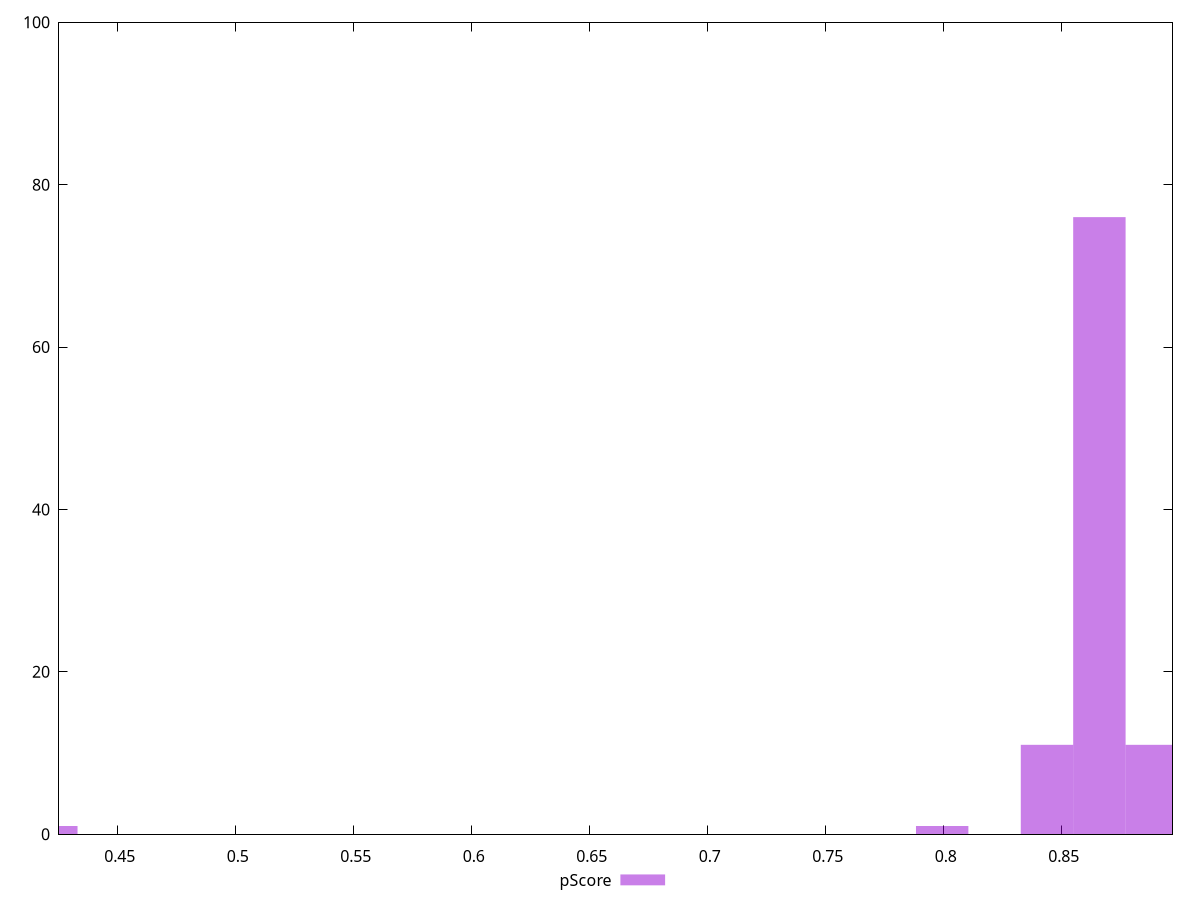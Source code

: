 reset

$pScore <<EOF
0.4218885925081758 1
0.8659818477799398 76
0.8437771850163516 11
0.7993678594891752 1
0.888186510543528 11
EOF

set key outside below
set boxwidth 0.0222046627635882
set xrange [0.4251405090920818:0.8969614961181573]
set yrange [0:100]
set trange [0:100]
set style fill transparent solid 0.5 noborder
set terminal svg size 640, 490 enhanced background rgb 'white'
set output "report_00011_2021-02-09T10:53:21.242Z/first-contentful-paint/samples/pages+cached/pScore/histogram.svg"

plot $pScore title "pScore" with boxes

reset
